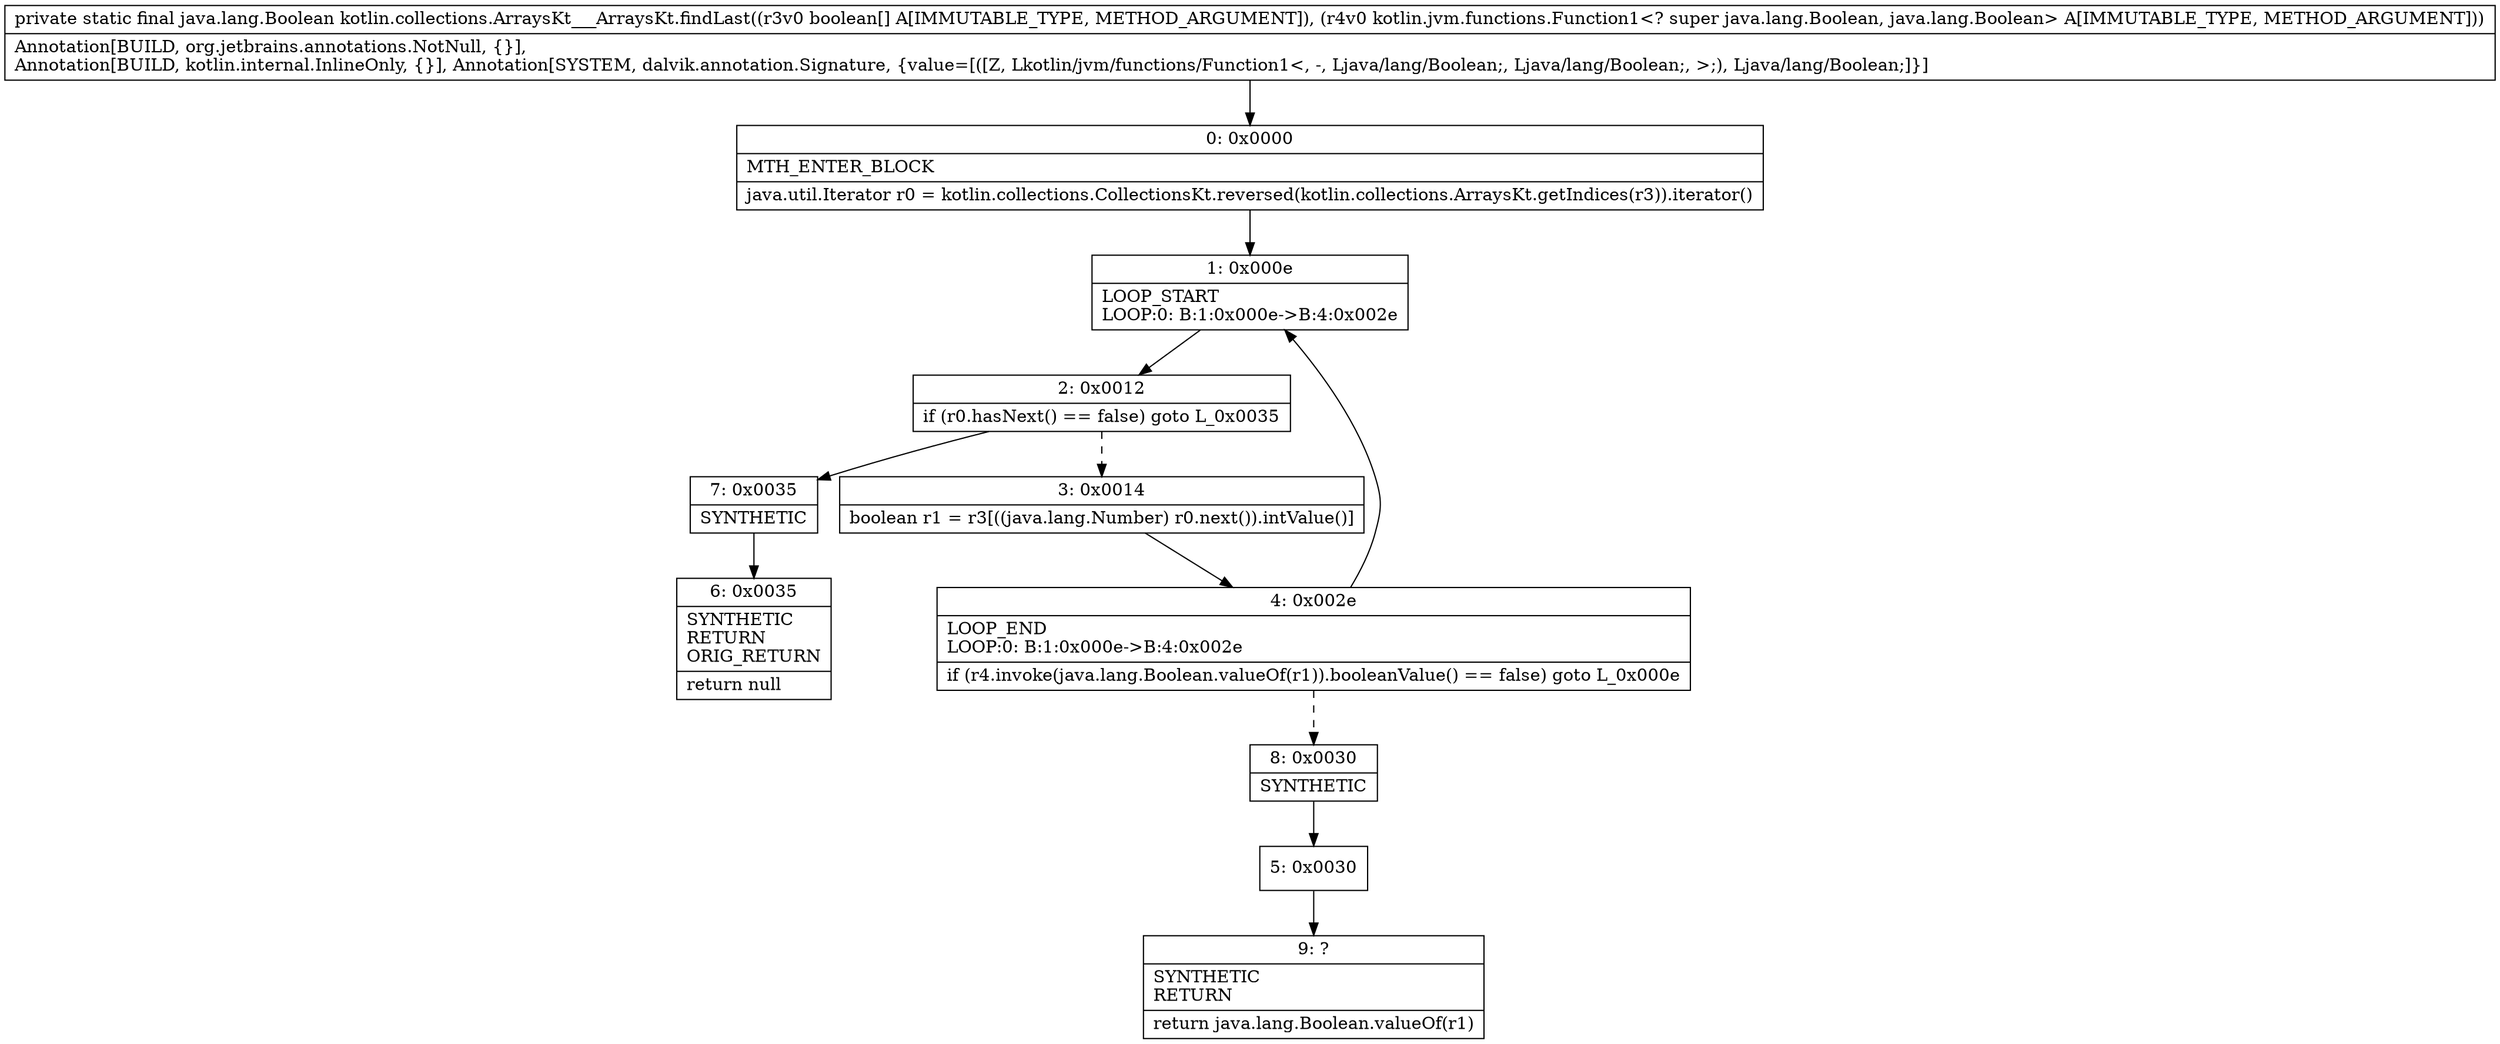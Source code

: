 digraph "CFG forkotlin.collections.ArraysKt___ArraysKt.findLast([ZLkotlin\/jvm\/functions\/Function1;)Ljava\/lang\/Boolean;" {
Node_0 [shape=record,label="{0\:\ 0x0000|MTH_ENTER_BLOCK\l|java.util.Iterator r0 = kotlin.collections.CollectionsKt.reversed(kotlin.collections.ArraysKt.getIndices(r3)).iterator()\l}"];
Node_1 [shape=record,label="{1\:\ 0x000e|LOOP_START\lLOOP:0: B:1:0x000e\-\>B:4:0x002e\l}"];
Node_2 [shape=record,label="{2\:\ 0x0012|if (r0.hasNext() == false) goto L_0x0035\l}"];
Node_3 [shape=record,label="{3\:\ 0x0014|boolean r1 = r3[((java.lang.Number) r0.next()).intValue()]\l}"];
Node_4 [shape=record,label="{4\:\ 0x002e|LOOP_END\lLOOP:0: B:1:0x000e\-\>B:4:0x002e\l|if (r4.invoke(java.lang.Boolean.valueOf(r1)).booleanValue() == false) goto L_0x000e\l}"];
Node_5 [shape=record,label="{5\:\ 0x0030}"];
Node_6 [shape=record,label="{6\:\ 0x0035|SYNTHETIC\lRETURN\lORIG_RETURN\l|return null\l}"];
Node_7 [shape=record,label="{7\:\ 0x0035|SYNTHETIC\l}"];
Node_8 [shape=record,label="{8\:\ 0x0030|SYNTHETIC\l}"];
Node_9 [shape=record,label="{9\:\ ?|SYNTHETIC\lRETURN\l|return java.lang.Boolean.valueOf(r1)\l}"];
MethodNode[shape=record,label="{private static final java.lang.Boolean kotlin.collections.ArraysKt___ArraysKt.findLast((r3v0 boolean[] A[IMMUTABLE_TYPE, METHOD_ARGUMENT]), (r4v0 kotlin.jvm.functions.Function1\<? super java.lang.Boolean, java.lang.Boolean\> A[IMMUTABLE_TYPE, METHOD_ARGUMENT]))  | Annotation[BUILD, org.jetbrains.annotations.NotNull, \{\}], \lAnnotation[BUILD, kotlin.internal.InlineOnly, \{\}], Annotation[SYSTEM, dalvik.annotation.Signature, \{value=[([Z, Lkotlin\/jvm\/functions\/Function1\<, \-, Ljava\/lang\/Boolean;, Ljava\/lang\/Boolean;, \>;), Ljava\/lang\/Boolean;]\}]\l}"];
MethodNode -> Node_0;
Node_0 -> Node_1;
Node_1 -> Node_2;
Node_2 -> Node_3[style=dashed];
Node_2 -> Node_7;
Node_3 -> Node_4;
Node_4 -> Node_1;
Node_4 -> Node_8[style=dashed];
Node_5 -> Node_9;
Node_7 -> Node_6;
Node_8 -> Node_5;
}

